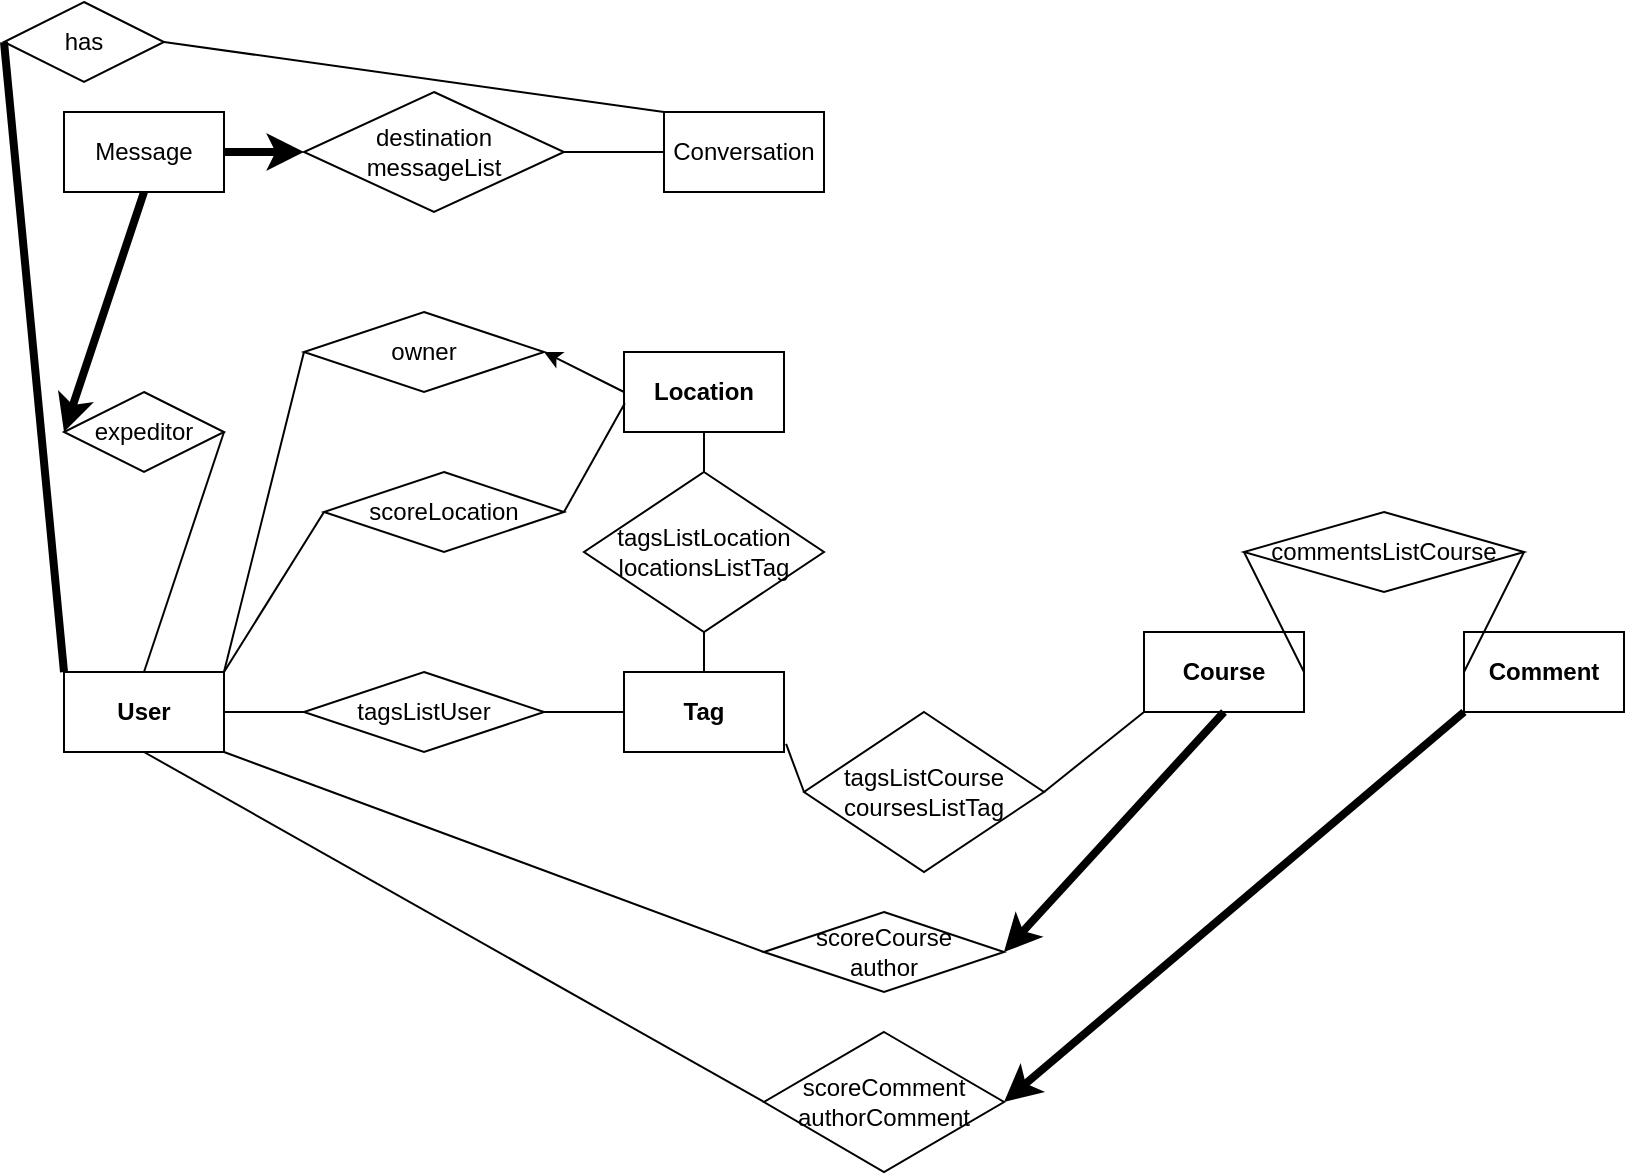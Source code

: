 <mxfile version="13.7.6" type="github">
  <diagram id="ROfdTWYHBuPpPeZg7fQ4" name="Page-1">
    <mxGraphModel dx="981" dy="553" grid="1" gridSize="10" guides="1" tooltips="1" connect="1" arrows="1" fold="1" page="1" pageScale="1" pageWidth="827" pageHeight="1169" math="0" shadow="0">
      <root>
        <mxCell id="0" />
        <mxCell id="1" parent="0" />
        <mxCell id="-_ES3_ouW1XL9XXZqm64-3" value="Conversation" style="rounded=0;whiteSpace=wrap;html=1;" parent="1" vertex="1">
          <mxGeometry x="340" y="600" width="80" height="40" as="geometry" />
        </mxCell>
        <mxCell id="-_ES3_ouW1XL9XXZqm64-4" value="Course" style="rounded=0;whiteSpace=wrap;html=1;fontStyle=1" parent="1" vertex="1">
          <mxGeometry x="580" y="860" width="80" height="40" as="geometry" />
        </mxCell>
        <mxCell id="-_ES3_ouW1XL9XXZqm64-6" value="Comment" style="rounded=0;whiteSpace=wrap;html=1;fontStyle=1" parent="1" vertex="1">
          <mxGeometry x="740" y="860" width="80" height="40" as="geometry" />
        </mxCell>
        <mxCell id="-_ES3_ouW1XL9XXZqm64-7" value="Tag" style="rounded=0;whiteSpace=wrap;html=1;fontStyle=1" parent="1" vertex="1">
          <mxGeometry x="320" y="880" width="80" height="40" as="geometry" />
        </mxCell>
        <mxCell id="-_ES3_ouW1XL9XXZqm64-9" value="tagsListUser" style="rhombus;whiteSpace=wrap;html=1;" parent="1" vertex="1">
          <mxGeometry x="160" y="880" width="120" height="40" as="geometry" />
        </mxCell>
        <mxCell id="-_ES3_ouW1XL9XXZqm64-10" value="" style="endArrow=none;html=1;exitX=1;exitY=0.5;exitDx=0;exitDy=0;entryX=0;entryY=0.5;entryDx=0;entryDy=0;" parent="1" source="-_ES3_ouW1XL9XXZqm64-9" target="-_ES3_ouW1XL9XXZqm64-7" edge="1">
          <mxGeometry width="50" height="50" relative="1" as="geometry">
            <mxPoint x="350" y="1070" as="sourcePoint" />
            <mxPoint x="330" y="970" as="targetPoint" />
          </mxGeometry>
        </mxCell>
        <mxCell id="-_ES3_ouW1XL9XXZqm64-12" value="" style="endArrow=none;html=1;exitX=1;exitY=0.5;exitDx=0;exitDy=0;entryX=0;entryY=0.5;entryDx=0;entryDy=0;" parent="1" source="-_ES3_ouW1XL9XXZqm64-143" target="-_ES3_ouW1XL9XXZqm64-9" edge="1">
          <mxGeometry width="50" height="50" relative="1" as="geometry">
            <mxPoint x="140" y="940" as="sourcePoint" />
            <mxPoint x="180" y="1020" as="targetPoint" />
          </mxGeometry>
        </mxCell>
        <mxCell id="-_ES3_ouW1XL9XXZqm64-28" value="Message" style="rounded=0;whiteSpace=wrap;html=1;" parent="1" vertex="1">
          <mxGeometry x="40" y="600" width="80" height="40" as="geometry" />
        </mxCell>
        <mxCell id="-_ES3_ouW1XL9XXZqm64-30" value="scoreCourse&lt;br&gt;author" style="rhombus;whiteSpace=wrap;html=1;" parent="1" vertex="1">
          <mxGeometry x="390" y="1000" width="120" height="40" as="geometry" />
        </mxCell>
        <mxCell id="-_ES3_ouW1XL9XXZqm64-32" value="" style="endArrow=none;html=1;exitX=1;exitY=1;exitDx=0;exitDy=0;entryX=0;entryY=0.5;entryDx=0;entryDy=0;" parent="1" source="-_ES3_ouW1XL9XXZqm64-143" target="-_ES3_ouW1XL9XXZqm64-30" edge="1">
          <mxGeometry width="50" height="50" relative="1" as="geometry">
            <mxPoint x="90" y="1020" as="sourcePoint" />
            <mxPoint x="130" y="1100" as="targetPoint" />
          </mxGeometry>
        </mxCell>
        <mxCell id="-_ES3_ouW1XL9XXZqm64-35" value="scoreComment&lt;br&gt;authorComment" style="rhombus;whiteSpace=wrap;html=1;" parent="1" vertex="1">
          <mxGeometry x="390" y="1060" width="120" height="70" as="geometry" />
        </mxCell>
        <mxCell id="-_ES3_ouW1XL9XXZqm64-37" value="" style="endArrow=none;html=1;exitX=0.5;exitY=1;exitDx=0;exitDy=0;entryX=0;entryY=0.5;entryDx=0;entryDy=0;" parent="1" source="-_ES3_ouW1XL9XXZqm64-143" target="-_ES3_ouW1XL9XXZqm64-35" edge="1">
          <mxGeometry width="50" height="50" relative="1" as="geometry">
            <mxPoint x="90" y="1070" as="sourcePoint" />
            <mxPoint x="130" y="1150" as="targetPoint" />
          </mxGeometry>
        </mxCell>
        <mxCell id="-_ES3_ouW1XL9XXZqm64-62" value="expeditor" style="rhombus;whiteSpace=wrap;html=1;" parent="1" vertex="1">
          <mxGeometry x="40" y="740" width="80" height="40" as="geometry" />
        </mxCell>
        <mxCell id="-_ES3_ouW1XL9XXZqm64-63" value="" style="endArrow=none;html=1;exitX=1;exitY=0.5;exitDx=0;exitDy=0;entryX=0.5;entryY=0;entryDx=0;entryDy=0;" parent="1" source="-_ES3_ouW1XL9XXZqm64-62" edge="1" target="-_ES3_ouW1XL9XXZqm64-143">
          <mxGeometry width="50" height="50" relative="1" as="geometry">
            <mxPoint x="330" y="470" as="sourcePoint" />
            <mxPoint x="280" y="340" as="targetPoint" />
          </mxGeometry>
        </mxCell>
        <mxCell id="-_ES3_ouW1XL9XXZqm64-64" value="" style="endArrow=classic;html=1;exitX=0.5;exitY=1;exitDx=0;exitDy=0;entryX=0;entryY=0.5;entryDx=0;entryDy=0;endFill=1;fillColor=#000000;strokeWidth=4;" parent="1" target="-_ES3_ouW1XL9XXZqm64-62" edge="1" source="-_ES3_ouW1XL9XXZqm64-28">
          <mxGeometry width="50" height="50" relative="1" as="geometry">
            <mxPoint x="120" y="340" as="sourcePoint" />
            <mxPoint x="160" y="420" as="targetPoint" />
          </mxGeometry>
        </mxCell>
        <mxCell id="-_ES3_ouW1XL9XXZqm64-67" value="destination&lt;br&gt;messageList" style="rhombus;whiteSpace=wrap;html=1;" parent="1" vertex="1">
          <mxGeometry x="160" y="590" width="130" height="60" as="geometry" />
        </mxCell>
        <mxCell id="-_ES3_ouW1XL9XXZqm64-68" value="" style="endArrow=none;html=1;exitX=1;exitY=0.5;exitDx=0;exitDy=0;entryX=0;entryY=0.5;entryDx=0;entryDy=0;" parent="1" source="-_ES3_ouW1XL9XXZqm64-67" edge="1" target="-_ES3_ouW1XL9XXZqm64-3">
          <mxGeometry width="50" height="50" relative="1" as="geometry">
            <mxPoint x="330" y="520" as="sourcePoint" />
            <mxPoint x="280" y="390" as="targetPoint" />
          </mxGeometry>
        </mxCell>
        <mxCell id="-_ES3_ouW1XL9XXZqm64-69" value="" style="endArrow=classic;html=1;exitX=1;exitY=0.5;exitDx=0;exitDy=0;entryX=0;entryY=0.5;entryDx=0;entryDy=0;endFill=1;fillColor=#000000;strokeWidth=4;" parent="1" target="-_ES3_ouW1XL9XXZqm64-67" edge="1" source="-_ES3_ouW1XL9XXZqm64-28">
          <mxGeometry width="50" height="50" relative="1" as="geometry">
            <mxPoint x="120" y="390" as="sourcePoint" />
            <mxPoint x="160" y="470" as="targetPoint" />
          </mxGeometry>
        </mxCell>
        <mxCell id="-_ES3_ouW1XL9XXZqm64-87" value="has" style="rhombus;whiteSpace=wrap;html=1;" parent="1" vertex="1">
          <mxGeometry x="10" y="545" width="80" height="40" as="geometry" />
        </mxCell>
        <mxCell id="-_ES3_ouW1XL9XXZqm64-88" value="" style="endArrow=none;html=1;exitX=1;exitY=0.5;exitDx=0;exitDy=0;entryX=0;entryY=0;entryDx=0;entryDy=0;" parent="1" source="-_ES3_ouW1XL9XXZqm64-87" edge="1" target="-_ES3_ouW1XL9XXZqm64-3">
          <mxGeometry width="50" height="50" relative="1" as="geometry">
            <mxPoint x="330" y="640" as="sourcePoint" />
            <mxPoint x="280" y="510" as="targetPoint" />
          </mxGeometry>
        </mxCell>
        <mxCell id="-_ES3_ouW1XL9XXZqm64-89" value="" style="endArrow=none;html=1;exitX=0;exitY=0;exitDx=0;exitDy=0;entryX=0;entryY=0.5;entryDx=0;entryDy=0;strokeWidth=4;" parent="1" target="-_ES3_ouW1XL9XXZqm64-87" edge="1" source="-_ES3_ouW1XL9XXZqm64-143">
          <mxGeometry width="50" height="50" relative="1" as="geometry">
            <mxPoint x="120" y="510" as="sourcePoint" />
            <mxPoint x="160" y="590" as="targetPoint" />
          </mxGeometry>
        </mxCell>
        <mxCell id="-_ES3_ouW1XL9XXZqm64-103" value="" style="endArrow=classic;html=1;exitX=0.5;exitY=1;exitDx=0;exitDy=0;entryX=1;entryY=0.5;entryDx=0;entryDy=0;endFill=1;strokeWidth=4;" parent="1" target="-_ES3_ouW1XL9XXZqm64-30" edge="1" source="-_ES3_ouW1XL9XXZqm64-4">
          <mxGeometry width="50" height="50" relative="1" as="geometry">
            <mxPoint x="480" y="300" as="sourcePoint" />
            <mxPoint x="520" y="380" as="targetPoint" />
          </mxGeometry>
        </mxCell>
        <mxCell id="-_ES3_ouW1XL9XXZqm64-111" value="commentsListCourse" style="rhombus;whiteSpace=wrap;html=1;" parent="1" vertex="1">
          <mxGeometry x="630" y="800" width="140" height="40" as="geometry" />
        </mxCell>
        <mxCell id="-_ES3_ouW1XL9XXZqm64-112" value="" style="endArrow=none;html=1;exitX=1;exitY=0.5;exitDx=0;exitDy=0;entryX=0;entryY=0.5;entryDx=0;entryDy=0;" parent="1" source="-_ES3_ouW1XL9XXZqm64-111" edge="1" target="-_ES3_ouW1XL9XXZqm64-6">
          <mxGeometry width="50" height="50" relative="1" as="geometry">
            <mxPoint x="790" y="900" as="sourcePoint" />
            <mxPoint x="740" y="770" as="targetPoint" />
          </mxGeometry>
        </mxCell>
        <mxCell id="-_ES3_ouW1XL9XXZqm64-113" value="" style="endArrow=none;html=1;exitX=1;exitY=0.5;exitDx=0;exitDy=0;entryX=0;entryY=0.5;entryDx=0;entryDy=0;" parent="1" target="-_ES3_ouW1XL9XXZqm64-111" edge="1" source="-_ES3_ouW1XL9XXZqm64-4">
          <mxGeometry width="50" height="50" relative="1" as="geometry">
            <mxPoint x="580" y="770" as="sourcePoint" />
            <mxPoint x="620" y="850" as="targetPoint" />
          </mxGeometry>
        </mxCell>
        <mxCell id="-_ES3_ouW1XL9XXZqm64-141" value="" style="endArrow=classic;html=1;exitX=0;exitY=1;exitDx=0;exitDy=0;entryX=1;entryY=0.5;entryDx=0;entryDy=0;endFill=1;strokeWidth=4;" parent="1" edge="1" target="-_ES3_ouW1XL9XXZqm64-35" source="-_ES3_ouW1XL9XXZqm64-6">
          <mxGeometry width="50" height="50" relative="1" as="geometry">
            <mxPoint x="480" y="539.71" as="sourcePoint" />
            <mxPoint x="520" y="539.71" as="targetPoint" />
          </mxGeometry>
        </mxCell>
        <mxCell id="-_ES3_ouW1XL9XXZqm64-143" value="User" style="rounded=0;whiteSpace=wrap;html=1;fontStyle=1" parent="1" vertex="1">
          <mxGeometry x="40" y="880" width="80" height="40" as="geometry" />
        </mxCell>
        <mxCell id="-_ES3_ouW1XL9XXZqm64-144" value="Location" style="rounded=0;whiteSpace=wrap;html=1;fontStyle=1" parent="1" vertex="1">
          <mxGeometry x="320" y="720" width="80" height="40" as="geometry" />
        </mxCell>
        <mxCell id="-_ES3_ouW1XL9XXZqm64-145" value="owner" style="rhombus;whiteSpace=wrap;html=1;" parent="1" vertex="1">
          <mxGeometry x="160" y="700" width="120" height="40" as="geometry" />
        </mxCell>
        <mxCell id="-_ES3_ouW1XL9XXZqm64-146" value="" style="endArrow=none;html=1;exitX=0;exitY=0.5;exitDx=0;exitDy=0;entryX=1;entryY=0;entryDx=0;entryDy=0;sketch=0;fontStyle=0;labelBorderColor=none;rounded=1;strokeWidth=1;" parent="1" source="-_ES3_ouW1XL9XXZqm64-145" target="-_ES3_ouW1XL9XXZqm64-143" edge="1">
          <mxGeometry width="50" height="50" relative="1" as="geometry">
            <mxPoint x="530" y="910" as="sourcePoint" />
            <mxPoint x="480" y="780" as="targetPoint" />
          </mxGeometry>
        </mxCell>
        <mxCell id="-_ES3_ouW1XL9XXZqm64-147" value="" style="endArrow=classic;html=1;entryX=1;entryY=0.5;entryDx=0;entryDy=0;endFill=1;exitX=0;exitY=0.5;exitDx=0;exitDy=0;" parent="1" source="-_ES3_ouW1XL9XXZqm64-144" target="-_ES3_ouW1XL9XXZqm64-145" edge="1">
          <mxGeometry width="50" height="50" relative="1" as="geometry">
            <mxPoint x="290" y="780" as="sourcePoint" />
            <mxPoint x="330" y="860" as="targetPoint" />
          </mxGeometry>
        </mxCell>
        <mxCell id="-_ES3_ouW1XL9XXZqm64-148" value="scoreLocation" style="rhombus;whiteSpace=wrap;html=1;" parent="1" vertex="1">
          <mxGeometry x="170" y="780" width="120" height="40" as="geometry" />
        </mxCell>
        <mxCell id="-_ES3_ouW1XL9XXZqm64-149" value="" style="endArrow=none;html=1;exitX=0;exitY=0.5;exitDx=0;exitDy=0;entryX=1;entryY=0;entryDx=0;entryDy=0;" parent="1" source="-_ES3_ouW1XL9XXZqm64-148" target="-_ES3_ouW1XL9XXZqm64-143" edge="1">
          <mxGeometry width="50" height="50" relative="1" as="geometry">
            <mxPoint x="530" y="960" as="sourcePoint" />
            <mxPoint x="480" y="780" as="targetPoint" />
          </mxGeometry>
        </mxCell>
        <mxCell id="-_ES3_ouW1XL9XXZqm64-150" value="" style="endArrow=none;html=1;exitX=0.005;exitY=0.641;exitDx=0;exitDy=0;exitPerimeter=0;entryX=1;entryY=0.5;entryDx=0;entryDy=0;" parent="1" source="-_ES3_ouW1XL9XXZqm64-144" target="-_ES3_ouW1XL9XXZqm64-148" edge="1">
          <mxGeometry width="50" height="50" relative="1" as="geometry">
            <mxPoint x="290" y="780" as="sourcePoint" />
            <mxPoint x="200" y="820" as="targetPoint" />
          </mxGeometry>
        </mxCell>
        <mxCell id="a2yF3g0EI68pY8QH5IYY-1" value="tagsListLocation&lt;br&gt;locationsListTag" style="rhombus;whiteSpace=wrap;html=1;" vertex="1" parent="1">
          <mxGeometry x="300" y="780" width="120" height="80" as="geometry" />
        </mxCell>
        <mxCell id="a2yF3g0EI68pY8QH5IYY-2" value="" style="endArrow=none;html=1;exitX=0.5;exitY=1;exitDx=0;exitDy=0;entryX=0.5;entryY=0;entryDx=0;entryDy=0;" edge="1" parent="1" source="a2yF3g0EI68pY8QH5IYY-1" target="-_ES3_ouW1XL9XXZqm64-7">
          <mxGeometry width="50" height="50" relative="1" as="geometry">
            <mxPoint x="520" y="990" as="sourcePoint" />
            <mxPoint x="470" y="860" as="targetPoint" />
          </mxGeometry>
        </mxCell>
        <mxCell id="a2yF3g0EI68pY8QH5IYY-3" value="" style="endArrow=none;html=1;exitX=0.5;exitY=1;exitDx=0;exitDy=0;entryX=0.5;entryY=0;entryDx=0;entryDy=0;" edge="1" parent="1" target="a2yF3g0EI68pY8QH5IYY-1" source="-_ES3_ouW1XL9XXZqm64-144">
          <mxGeometry width="50" height="50" relative="1" as="geometry">
            <mxPoint x="310" y="860" as="sourcePoint" />
            <mxPoint x="350" y="940" as="targetPoint" />
          </mxGeometry>
        </mxCell>
        <mxCell id="a2yF3g0EI68pY8QH5IYY-6" value="" style="endArrow=none;html=1;exitX=1;exitY=0.5;exitDx=0;exitDy=0;entryX=0;entryY=1;entryDx=0;entryDy=0;" edge="1" parent="1" source="a2yF3g0EI68pY8QH5IYY-8" target="-_ES3_ouW1XL9XXZqm64-4">
          <mxGeometry width="50" height="50" relative="1" as="geometry">
            <mxPoint x="470" y="950" as="sourcePoint" />
            <mxPoint x="600" y="790" as="targetPoint" />
          </mxGeometry>
        </mxCell>
        <mxCell id="a2yF3g0EI68pY8QH5IYY-7" value="" style="endArrow=none;html=1;exitX=1.013;exitY=0.899;exitDx=0;exitDy=0;entryX=0;entryY=0.5;entryDx=0;entryDy=0;exitPerimeter=0;" edge="1" parent="1" target="a2yF3g0EI68pY8QH5IYY-8" source="-_ES3_ouW1XL9XXZqm64-7">
          <mxGeometry width="50" height="50" relative="1" as="geometry">
            <mxPoint x="440" y="790" as="sourcePoint" />
            <mxPoint x="390" y="950" as="targetPoint" />
          </mxGeometry>
        </mxCell>
        <mxCell id="a2yF3g0EI68pY8QH5IYY-8" value="tagsListCourse&lt;br&gt;coursesListTag" style="rhombus;whiteSpace=wrap;html=1;" vertex="1" parent="1">
          <mxGeometry x="410" y="900" width="120" height="80" as="geometry" />
        </mxCell>
      </root>
    </mxGraphModel>
  </diagram>
</mxfile>
